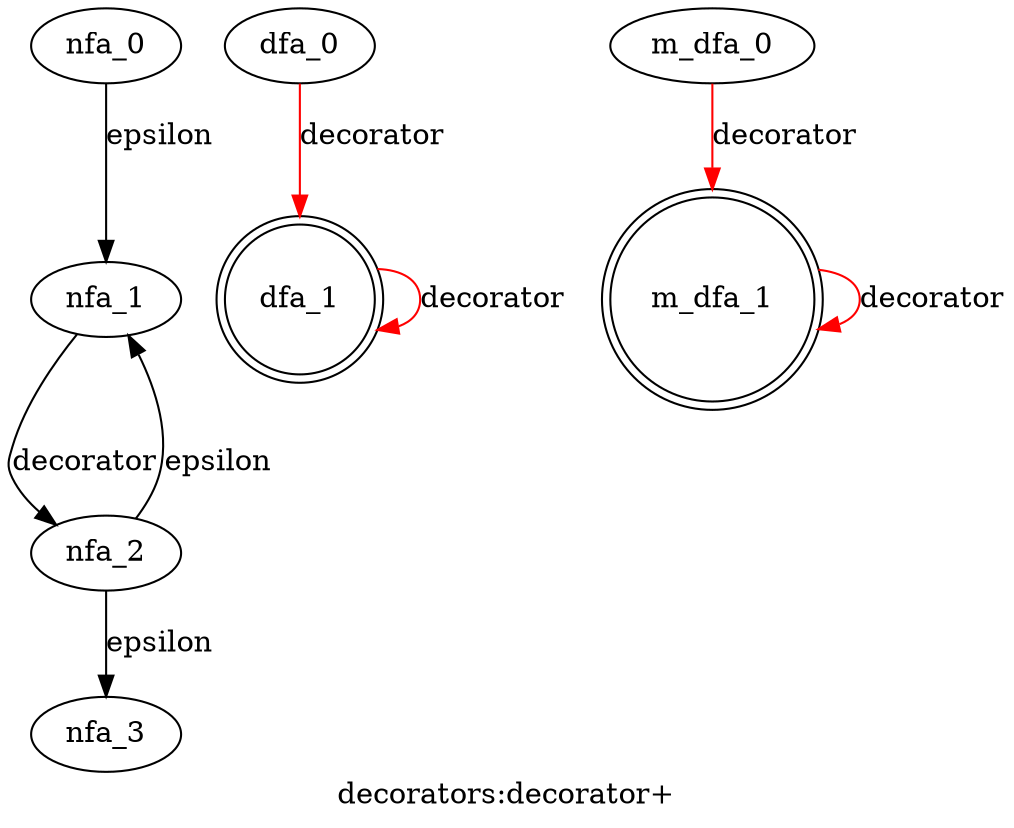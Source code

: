 digraph decorators {
 graph[label="decorators:decorator+"]
 subgraph decorators_nfa {
  nfa_0->nfa_1[label="epsilon"]
  nfa_1->nfa_2[label="decorator"]
  nfa_2->nfa_1[label="epsilon"]
  nfa_2->nfa_3[label="epsilon"]
  }
 subgraph decorators_dfa {
  dfa_0->dfa_1[label="decorator",color=red]
  dfa_1->dfa_1[label="decorator",color=red]
  dfa_1[shape=doublecircle]
  }
 subgraph decorators_m_dfa {
  m_dfa_0->m_dfa_1[label="decorator",color=red]
  m_dfa_1->m_dfa_1[label="decorator",color=red]
  m_dfa_1[shape=doublecircle]
  }
}
